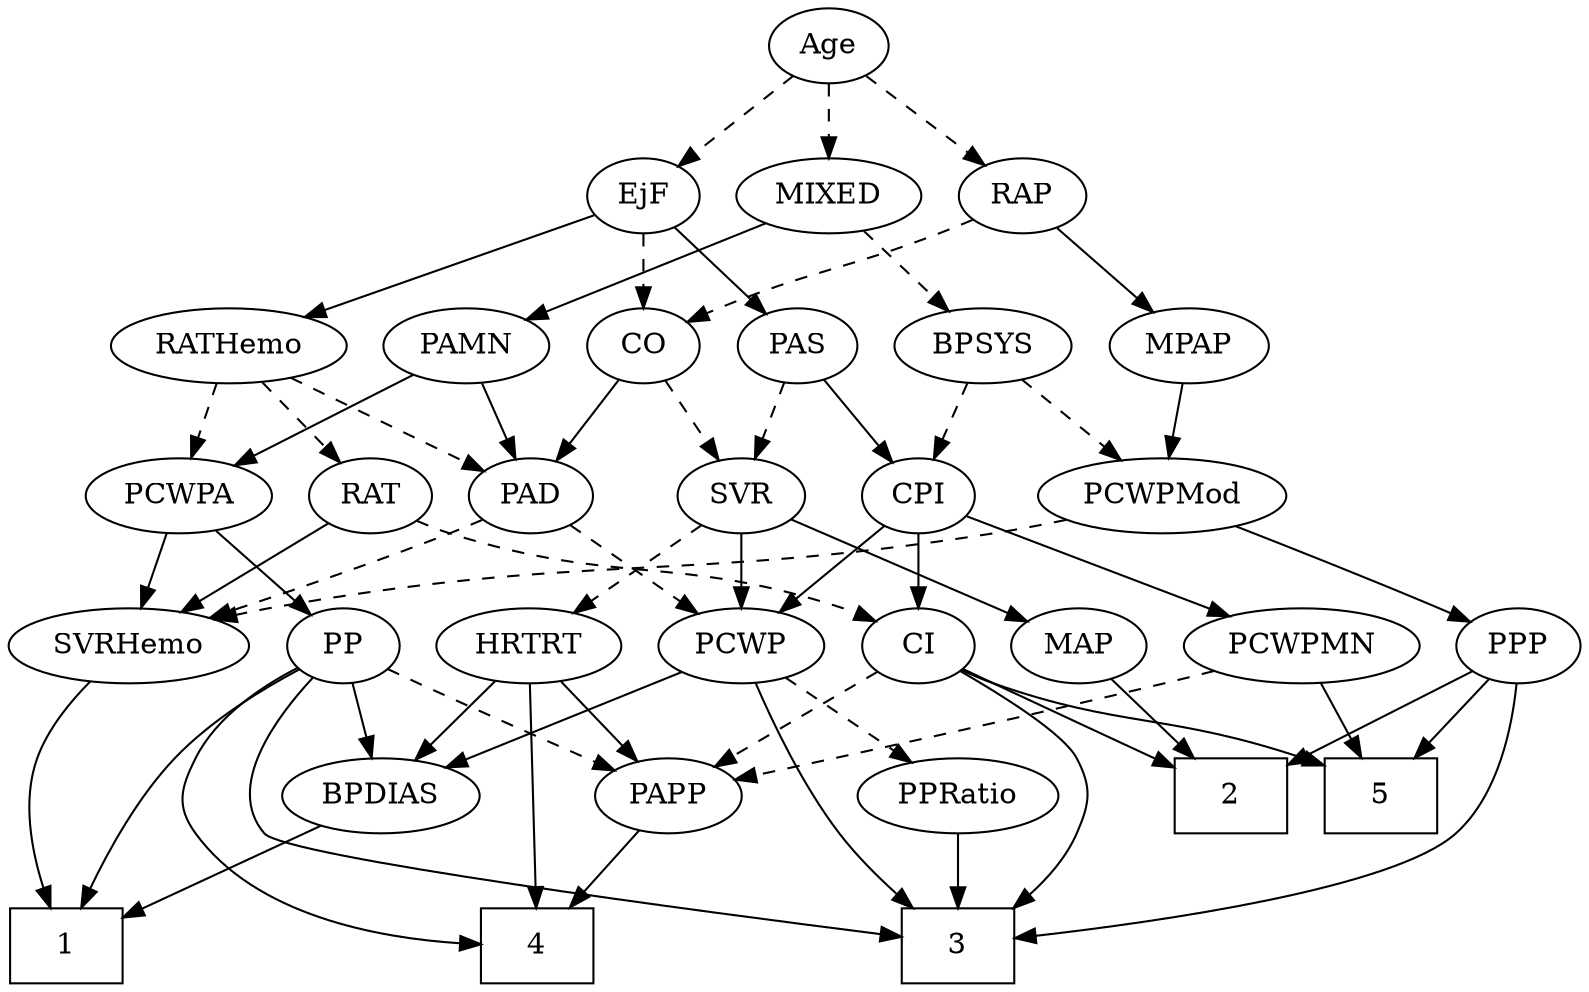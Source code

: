 strict digraph {
	graph [bb="0,0,711,468"];
	node [label="\N"];
	1	[height=0.5,
		pos="27,18",
		shape=box,
		width=0.75];
	2	[height=0.5,
		pos="554,90",
		shape=box,
		width=0.75];
	3	[height=0.5,
		pos="431,18",
		shape=box,
		width=0.75];
	4	[height=0.5,
		pos="243,18",
		shape=box,
		width=0.75];
	5	[height=0.5,
		pos="626,90",
		shape=box,
		width=0.75];
	Age	[height=0.5,
		pos="375,450",
		width=0.75];
	EjF	[height=0.5,
		pos="290,378",
		width=0.75];
	Age -> EjF	[pos="e,306.34,392.46 358.61,435.5 346.03,425.14 328.46,410.67 314.25,398.97",
		style=dashed];
	RAP	[height=0.5,
		pos="461,378",
		width=0.77632];
	Age -> RAP	[pos="e,444.18,392.69 391.58,435.5 404.23,425.21 421.86,410.86 436.18,399.2",
		style=dashed];
	MIXED	[height=0.5,
		pos="375,378",
		width=1.1193];
	Age -> MIXED	[pos="e,375,396.1 375,431.7 375,423.98 375,414.71 375,406.11",
		style=dashed];
	CO	[height=0.5,
		pos="290,306",
		width=0.75];
	EjF -> CO	[pos="e,290,324.1 290,359.7 290,351.98 290,342.71 290,334.11",
		style=dashed];
	PAS	[height=0.5,
		pos="362,306",
		width=0.75];
	EjF -> PAS	[pos="e,347.2,321.38 304.57,362.83 314.75,352.94 328.52,339.55 340.03,328.36",
		style=solid];
	RATHemo	[height=0.5,
		pos="105,306",
		width=1.3721];
	EjF -> RATHemo	[pos="e,138.05,319.5 266.94,368.28 237.16,357.01 184.73,337.17 147.61,323.12",
		style=solid];
	MPAP	[height=0.5,
		pos="536,306",
		width=0.97491];
	RAP -> MPAP	[pos="e,519.81,322.11 476.18,362.83 486.57,353.13 500.56,340.08 512.4,329.03",
		style=solid];
	RAP -> CO	[pos="e,311.18,317.39 439.21,366.64 434.24,364.38 428.97,362.05 424,360 381.11,342.3 368.8,341.92 326,324 324.18,323.24 322.32,322.44 \
320.46,321.61",
		style=dashed];
	BPSYS	[height=0.5,
		pos="445,306",
		width=1.0471];
	MIXED -> BPSYS	[pos="e,429.18,322.82 390.88,361.12 400.1,351.9 411.87,340.13 422.08,329.92",
		style=dashed];
	PAMN	[height=0.5,
		pos="209,306",
		width=1.011];
	MIXED -> PAMN	[pos="e,235.79,318.3 346.46,364.97 318.44,353.15 275.59,335.08 245.19,322.26",
		style=solid];
	PCWPMod	[height=0.5,
		pos="523,234",
		width=1.4443];
	MPAP -> PCWPMod	[pos="e,526.21,252.28 532.85,288.05 531.42,280.35 529.69,271.03 528.08,262.36",
		style=solid];
	CPI	[height=0.5,
		pos="414,234",
		width=0.75];
	BPSYS -> CPI	[pos="e,421.44,251.79 437.5,288.05 433.92,279.97 429.55,270.12 425.56,261.11",
		style=dashed];
	BPSYS -> PCWPMod	[pos="e,505.02,251.13 461.92,289.81 472.26,280.53 485.69,268.48 497.32,258.05",
		style=dashed];
	PAD	[height=0.5,
		pos="241,234",
		width=0.79437];
	SVRHemo	[height=0.5,
		pos="61,162",
		width=1.3902];
	PAD -> SVRHemo	[pos="e,95.38,175.14 218.6,222.69 213.5,220.43 208.08,218.08 203,216 170.44,202.66 133.15,188.79 104.95,178.59",
		style=dashed];
	PCWP	[height=0.5,
		pos="334,162",
		width=0.97491];
	PAD -> PCWP	[pos="e,314.84,177.42 258.93,219.5 272.47,209.31 291.28,195.15 306.69,183.56",
		style=dashed];
	CO -> PAD	[pos="e,252.18,250.98 279.13,289.46 272.93,280.62 265.04,269.34 258.04,259.34",
		style=solid];
	SVR	[height=0.5,
		pos="334,234",
		width=0.77632];
	CO -> SVR	[pos="e,323.75,251.31 299.98,289.12 305.42,280.47 312.27,269.58 318.39,259.83",
		style=dashed];
	PAS -> CPI	[pos="e,402.49,250.49 373.54,289.46 380.27,280.4 388.9,268.79 396.46,258.61",
		style=solid];
	PAS -> SVR	[pos="e,340.78,251.96 355.36,288.41 352.13,280.34 348.17,270.43 344.54,261.35",
		style=dashed];
	PAMN -> PAD	[pos="e,233.33,251.79 216.75,288.05 220.44,279.97 224.94,270.12 229.06,261.11",
		style=solid];
	PCWPA	[height=0.5,
		pos="80,234",
		width=1.1555];
	PAMN -> PCWPA	[pos="e,104.83,248.47 185.34,292.16 165.27,281.27 136.23,265.51 113.72,253.3",
		style=solid];
	RATHemo -> PAD	[pos="e,219.33,246.15 132.52,290.83 155.03,279.25 186.85,262.87 210.21,250.85",
		style=dashed];
	RAT	[height=0.5,
		pos="167,234",
		width=0.75827];
	RATHemo -> RAT	[pos="e,153.55,250.19 119.38,288.76 127.51,279.59 137.8,267.96 146.74,257.88",
		style=dashed];
	RATHemo -> PCWPA	[pos="e,86.17,252.28 98.948,288.05 96.134,280.18 92.72,270.62 89.569,261.79",
		style=dashed];
	PCWPMN	[height=0.5,
		pos="589,162",
		width=1.3902];
	CPI -> PCWPMN	[pos="e,556.76,175.9 436.52,223.99 464.45,212.82 512.62,193.55 547.35,179.66",
		style=solid];
	CPI -> PCWP	[pos="e,351.16,178.01 398.19,219.17 386.96,209.34 371.64,195.93 358.78,184.69",
		style=solid];
	CI	[height=0.5,
		pos="414,162",
		width=0.75];
	CPI -> CI	[pos="e,414,180.1 414,215.7 414,207.98 414,198.71 414,190.11",
		style=solid];
	RAT -> SVRHemo	[pos="e,83.843,178.09 148.05,220.49 132.59,210.28 110.44,195.65 92.351,183.7",
		style=solid];
	RAT -> CI	[pos="e,393.41,173.75 187.97,222.07 192.82,219.84 198.02,217.66 203,216 278.32,190.87 302.68,205.13 378,180 379.92,179.36 381.87,178.64 \
383.82,177.88",
		style=dashed];
	MAP	[height=0.5,
		pos="490,162",
		width=0.84854];
	SVR -> MAP	[pos="e,466.41,173.58 356.35,222.97 382.73,211.13 426.83,191.35 457.11,177.76",
		style=solid];
	SVR -> PCWP	[pos="e,334,180.1 334,215.7 334,207.98 334,198.71 334,190.11",
		style=solid];
	HRTRT	[height=0.5,
		pos="241,162",
		width=1.1013];
	SVR -> HRTRT	[pos="e,260.67,177.8 316.51,219.83 303.1,209.74 284.34,195.62 268.87,183.98",
		style=dashed];
	PCWPMod -> SVRHemo	[pos="e,97.269,174.51 482.25,222.6 471.79,220.18 460.52,217.79 450,216 304.56,191.22 264.75,208.53 120,180 115.82,179.18 111.51,178.2 \
107.21,177.13",
		style=dashed];
	PPP	[height=0.5,
		pos="684,162",
		width=0.75];
	PCWPMod -> PPP	[pos="e,662.75,173.21 555.27,219.74 580.6,209.22 616.7,194.02 648,180 649.8,179.19 651.64,178.36 653.5,177.51",
		style=solid];
	PCWPA -> SVRHemo	[pos="e,65.689,180.28 75.401,216.05 73.285,208.26 70.723,198.82 68.35,190.08",
		style=solid];
	PP	[height=0.5,
		pos="156,162",
		width=0.75];
	PCWPA -> PP	[pos="e,140.73,177.07 96.867,217.46 107.53,207.65 121.44,194.83 133.09,184.1",
		style=solid];
	PCWPMN -> 5	[pos="e,616.87,108.28 597.96,144.05 602.21,136.01 607.39,126.2 612.14,117.23",
		style=solid];
	PAPP	[height=0.5,
		pos="303,90",
		width=0.88464];
	PCWPMN -> PAPP	[pos="e,332.14,97.303 551.63,149.92 544.47,147.88 537.01,145.83 530,144 464.42,126.91 387.51,109.5 342.15,99.501",
		style=dashed];
	SVRHemo -> 1	[pos="e,19.168,36.284 40.79,145.17 30.342,135.66 18.627,122.59 13,108 5.2976,88.021 9.8362,63.96 15.727,45.895",
		style=solid];
	BPDIAS	[height=0.5,
		pos="173,90",
		width=1.1735];
	BPDIAS -> 1	[pos="e,54.47,32.17 145.88,75.998 122.67,64.87 89.058,48.754 63.491,36.496",
		style=solid];
	MAP -> 2	[pos="e,538.34,108.13 503.89,145.81 511.97,136.97 522.36,125.61 531.58,115.52",
		style=solid];
	PP -> 1	[pos="e,34.267,36.194 135.51,150.25 118.84,140.77 95.454,125.72 79,108 61.787,89.462 47.728,64.26 38.589,45.406",
		style=solid];
	PP -> 3	[pos="e,403.89,21.662 142.06,146.23 125.82,127.21 103.45,94.004 122,72 139.38,51.383 315.03,30.924 393.49,22.735",
		style=solid];
	PP -> 4	[pos="e,215.75,19.424 134.75,150.85 118.9,141.99 98.434,127.49 89,108 82.029,93.598 79.708,85.025 89,72 115.3,35.128 168.99,23.648 205.49,\
20.22",
		style=solid];
	PP -> BPDIAS	[pos="e,168.8,108.28 160.12,144.05 162.01,136.26 164.3,126.82 166.42,118.08",
		style=solid];
	PP -> PAPP	[pos="e,279.16,102.35 177.38,150.82 201.7,139.24 241.72,120.18 270.04,106.69",
		style=dashed];
	PPP -> 2	[pos="e,581.41,105.76 663.69,150.06 644.14,139.54 614.15,123.39 590.47,110.64",
		style=solid];
	PPP -> 3	[pos="e,458.38,21.71 684.75,143.68 684.62,123.61 681.18,90.86 662,72 634.93,45.384 526.88,29.602 468.64,22.864",
		style=solid];
	PPP -> 5	[pos="e,640.19,108.13 671.41,145.81 664.23,137.14 655.04,126.05 646.81,116.12",
		style=solid];
	PPRatio	[height=0.5,
		pos="431,90",
		width=1.1013];
	PPRatio -> 3	[pos="e,431,36.104 431,71.697 431,63.983 431,54.712 431,46.112",
		style=solid];
	PCWP -> 3	[pos="e,413.03,36.182 341.5,144.19 350.09,125.73 365.16,95.568 382,72 389.1,62.064 397.89,52.012 406.07,43.373",
		style=solid];
	PCWP -> BPDIAS	[pos="e,201.52,103.4 308.13,149.75 281.82,138.31 240.78,120.47 210.82,107.44",
		style=solid];
	PCWP -> PPRatio	[pos="e,410.73,105.63 353.63,146.83 367.64,136.72 386.71,122.96 402.41,111.63",
		style=dashed];
	CI -> 2	[pos="e,526.63,104.68 434.96,150.52 456.7,139.65 491.12,122.44 517.37,109.31",
		style=solid];
	CI -> 3	[pos="e,453.15,36.125 435.27,150.59 450.84,141.67 470.79,127.21 480,108 486.92,93.573 485.83,86.899 480,72 475.8,61.279 468.31,51.427 \
460.42,43.201",
		style=solid];
	CI -> 5	[pos="e,598.71,104.54 435.04,150.25 439.88,148.01 445.06,145.78 450,144 507.48,123.25 527.6,129.14 588.93,108.02",
		style=solid];
	CI -> PAPP	[pos="e,323.72,104.06 394.92,148.97 377.72,138.12 352.16,122 332.36,109.51",
		style=dashed];
	PAPP -> 4	[pos="e,257.97,36.461 289.68,73.465 282.35,64.906 273.06,54.069 264.7,44.32",
		style=solid];
	HRTRT -> 4	[pos="e,242.76,36.189 241.24,143.87 241.58,119.67 242.21,75.211 242.61,46.393",
		style=solid];
	HRTRT -> BPDIAS	[pos="e,188.37,106.82 225.57,145.12 216.7,135.99 205.4,124.36 195.55,114.22",
		style=solid];
	HRTRT -> PAPP	[pos="e,289.41,106.34 255.07,145.12 263.19,135.95 273.54,124.26 282.55,114.09",
		style=solid];
}
